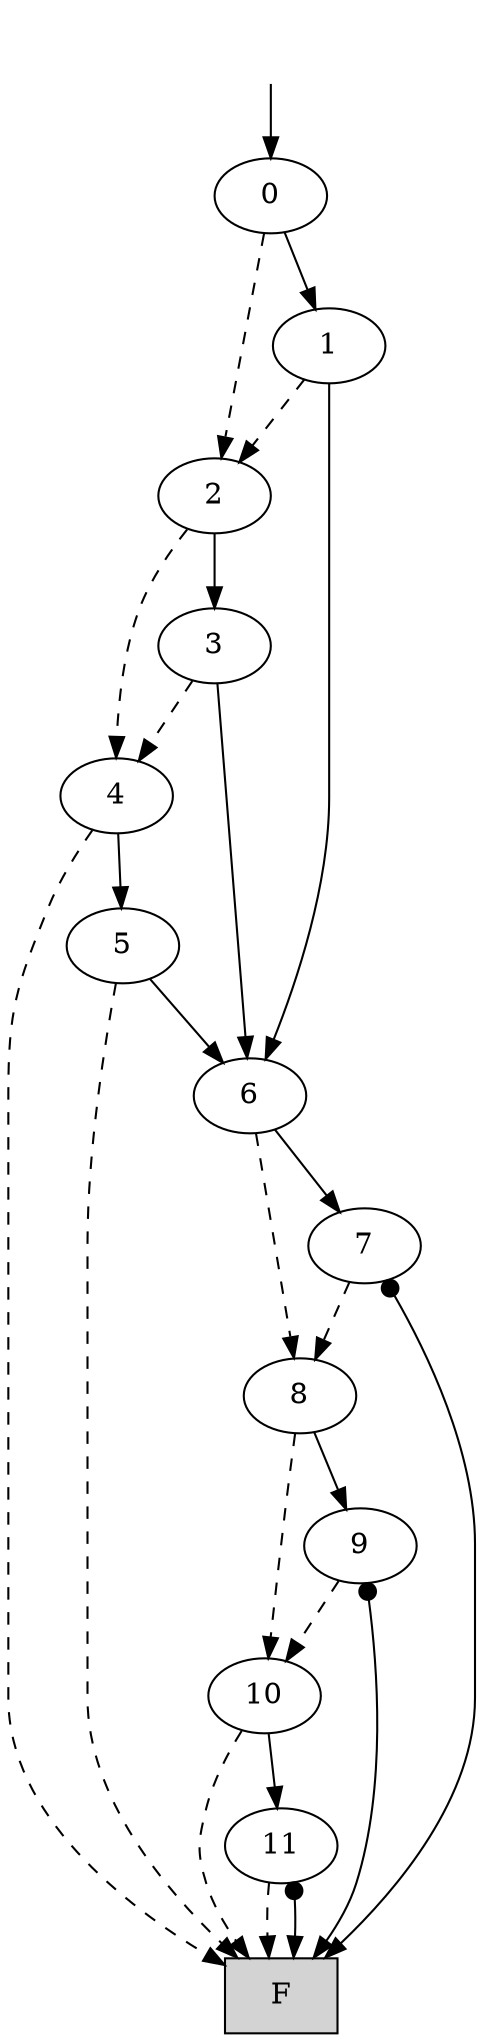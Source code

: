 digraph "DD" {
graph [dpi = 300];
center = true;
edge [dir = forward];
root [style=invis];
root -> 39 [style=solid dir=both arrowtail=none];
39 [label="0"];
38 [label="2"];
35 [label="4"];
0 [shape=box, style=filled, label="F"];
26 [label="5"];
33 [label="6"];
31 [label="8"];
23 [label="10"];
15 [label="11"];
15 -> 0 [style=dashed];
15 -> 0 [style=solid dir=both arrowtail=dot];
23 -> 0 [style=dashed];
23 -> 15 [style=solid dir=both arrowtail=none];
24 [label="9"];
24 -> 23 [style=dashed];
24 -> 0 [style=solid dir=both arrowtail=dot];
31 -> 23 [style=dashed];
31 -> 24 [style=solid dir=both arrowtail=none];
13 [label="7"];
13 -> 31 [style=dashed];
13 -> 0 [style=solid dir=both arrowtail=dot];
33 -> 31 [style=dashed];
33 -> 13 [style=solid dir=both arrowtail=none];
26 -> 0 [style=dashed];
26 -> 33 [style=solid dir=both arrowtail=none];
35 -> 0 [style=dashed];
35 -> 26 [style=solid dir=both arrowtail=none];
29 [label="3"];
29 -> 35 [style=dashed];
29 -> 33 [style=solid dir=both arrowtail=none];
38 -> 35 [style=dashed];
38 -> 29 [style=solid dir=both arrowtail=none];
30 [label="1"];
30 -> 38 [style=dashed];
30 -> 33 [style=solid dir=both arrowtail=none];
39 -> 38 [style=dashed];
39 -> 30 [style=solid dir=both arrowtail=none];
}
